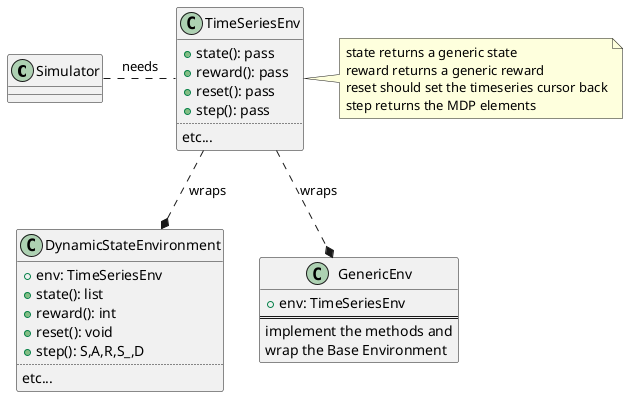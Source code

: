 @startuml

class Simulator

class TimeSeriesEnv{
+ state(): pass
+ reward(): pass
+ reset(): pass
+ step(): pass
..
etc...
}

class DynamicStateEnvironment{
+ env: TimeSeriesEnv
+ state(): list
+ reward(): int
+ reset(): void
+ step(): S,A,R,S_,D
..
etc...
}

class GenericEnv{
+ env: TimeSeriesEnv
==
implement the methods and\nwrap the Base Environment
}

Simulator . TimeSeriesEnv :needs
DynamicStateEnvironment *.up. TimeSeriesEnv :wraps
GenericEnv *.up. TimeSeriesEnv :wraps


note "state returns a generic state\nreward returns a generic reward\nreset should set the timeseries cursor back\nstep returns the MDP elements" as N1
TimeSeriesEnv .right. N1

@enduml